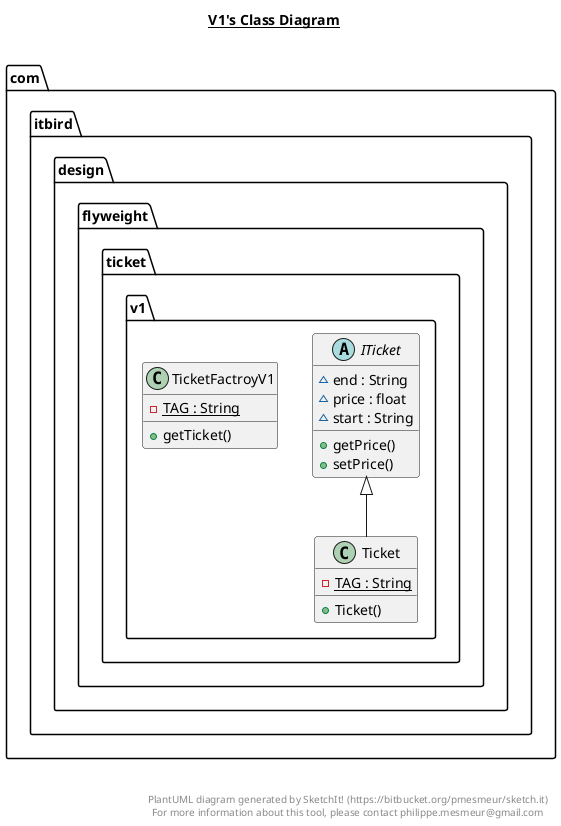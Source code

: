 @startuml

title __V1's Class Diagram__\n

  namespace com.itbird.design {
    namespace flyweight {
      namespace ticket.v1 {
        abstract class com.itbird.design.flyweight.ticket.v1.ITicket {
            ~ end : String
            ~ price : float
            ~ start : String
            + getPrice()
            + setPrice()
        }
      }
    }
  }
  

  namespace com.itbird.design {
    namespace flyweight {
      namespace ticket.v1 {
        class com.itbird.design.flyweight.ticket.v1.Ticket {
            {static} - TAG : String
            + Ticket()
        }
      }
    }
  }
  

  namespace com.itbird.design {
    namespace flyweight {
      namespace ticket.v1 {
        class com.itbird.design.flyweight.ticket.v1.TicketFactroyV1 {
            {static} - TAG : String
            + getTicket()
        }
      }
    }
  }
  

  com.itbird.design.flyweight.ticket.v1.Ticket -up-|> com.itbird.design.flyweight.ticket.v1.ITicket


right footer


PlantUML diagram generated by SketchIt! (https://bitbucket.org/pmesmeur/sketch.it)
For more information about this tool, please contact philippe.mesmeur@gmail.com
endfooter

@enduml
